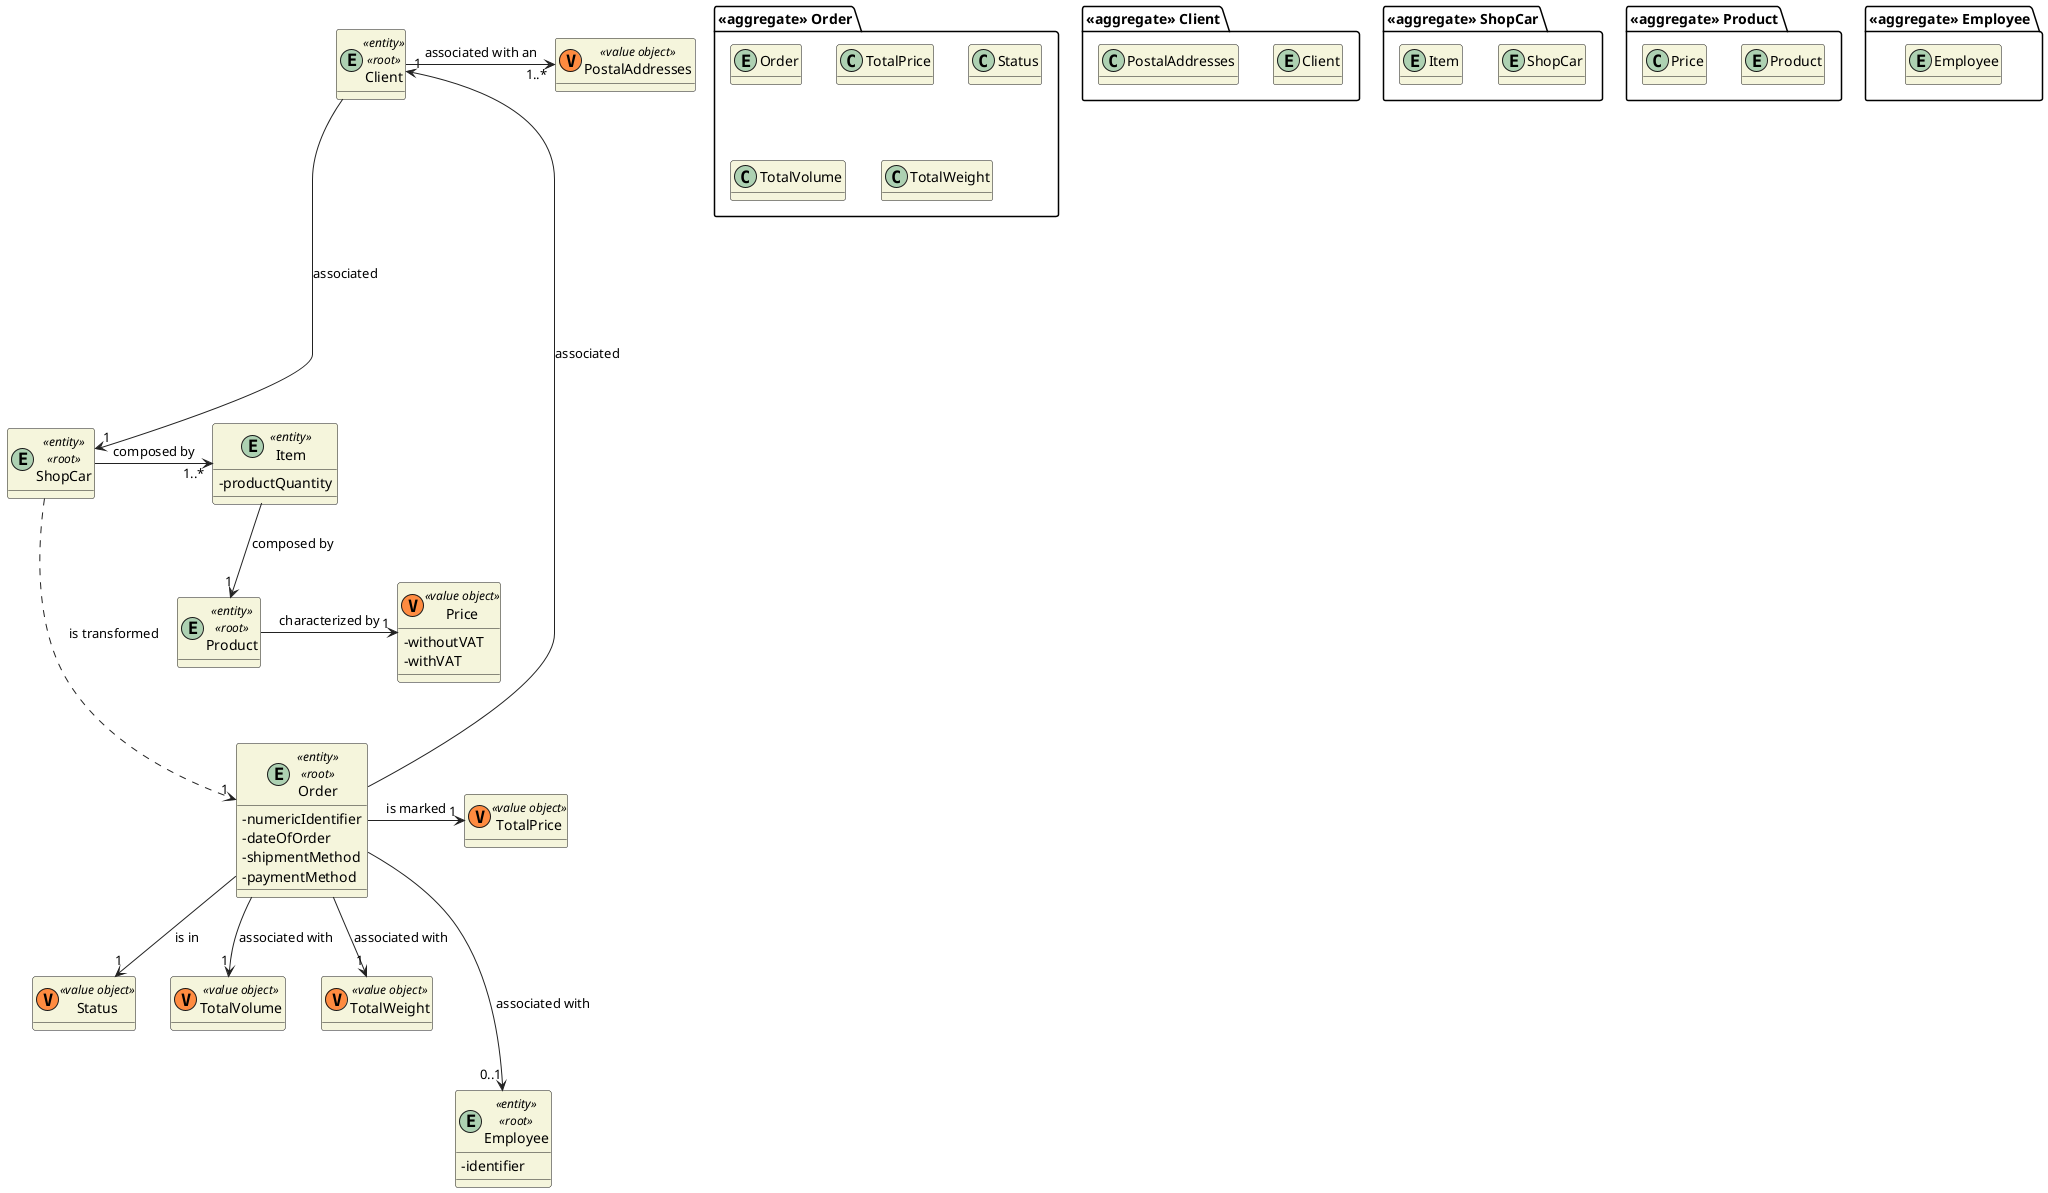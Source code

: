 @startuml
'https://plantuml.com/class-diagram

skinparam classAttributeIconSize 0
hide empty attributes
skinparam classBackgroundColor beige
skinparam ArrowColor #222222

package "<<aggregate>> Order"{
    entity Order
    class TotalPrice
    class Status
    class TotalVolume
    class TotalWeight
}

entity Order <<entity>> <<root>> {
- numericIdentifier
- dateOfOrder
- shipmentMethod
- paymentMethod

}

class TotalPrice <<(V,#FF8B40) value object>> {}
class Status <<(V,#FF8B40) value object>> {}
class TotalVolume <<(V,#FF8B40) value object>> {}
class TotalWeight <<(V,#FF8B40) value object>> {}

package "<<aggregate>> Client" {
    entity Client
    class PostalAddresses
}

entity Client <<entity>> <<root>> {

}
class PostalAddresses <<(V,#FF8B40) value object>> {}

entity Client <<entity>> <<root>> {

}
package "<<aggregate>> ShopCar"{
    entity ShopCar
    entity Item
}

entity ShopCar <<entity>> <<root>>{

}
entity Item <<entity>> {
    -productQuantity

}
package "<<aggregate>> Product"{
     entity Product
     class Price

}

entity Product <<entity>> <<root>> {

}

class Price <<(V,#FF8B40) value object>> {
    - withoutVAT
    - withVAT
    }

package "<<aggregate>> Employee" {
    entity Employee
}

entity Employee <<entity>> <<root>> {
    -identifier
}

Client -----> "1" ShopCar : associated
Order ----> "1" Client : associated
Client -> "1..*" PostalAddresses: associated with an
ShopCar ...> "1" Order : is transformed
Product -> "1" Price : characterized by
Item --> "1" Product : composed by
Order -> "1" TotalPrice : is marked
ShopCar -> "1..*" Item : composed by
Order ---> "0..1" Employee : associated with
Order --> "1" Status : is in
Order --> "1" TotalVolume : associated with
Order --> "1" TotalWeight : associated with


@enduml
